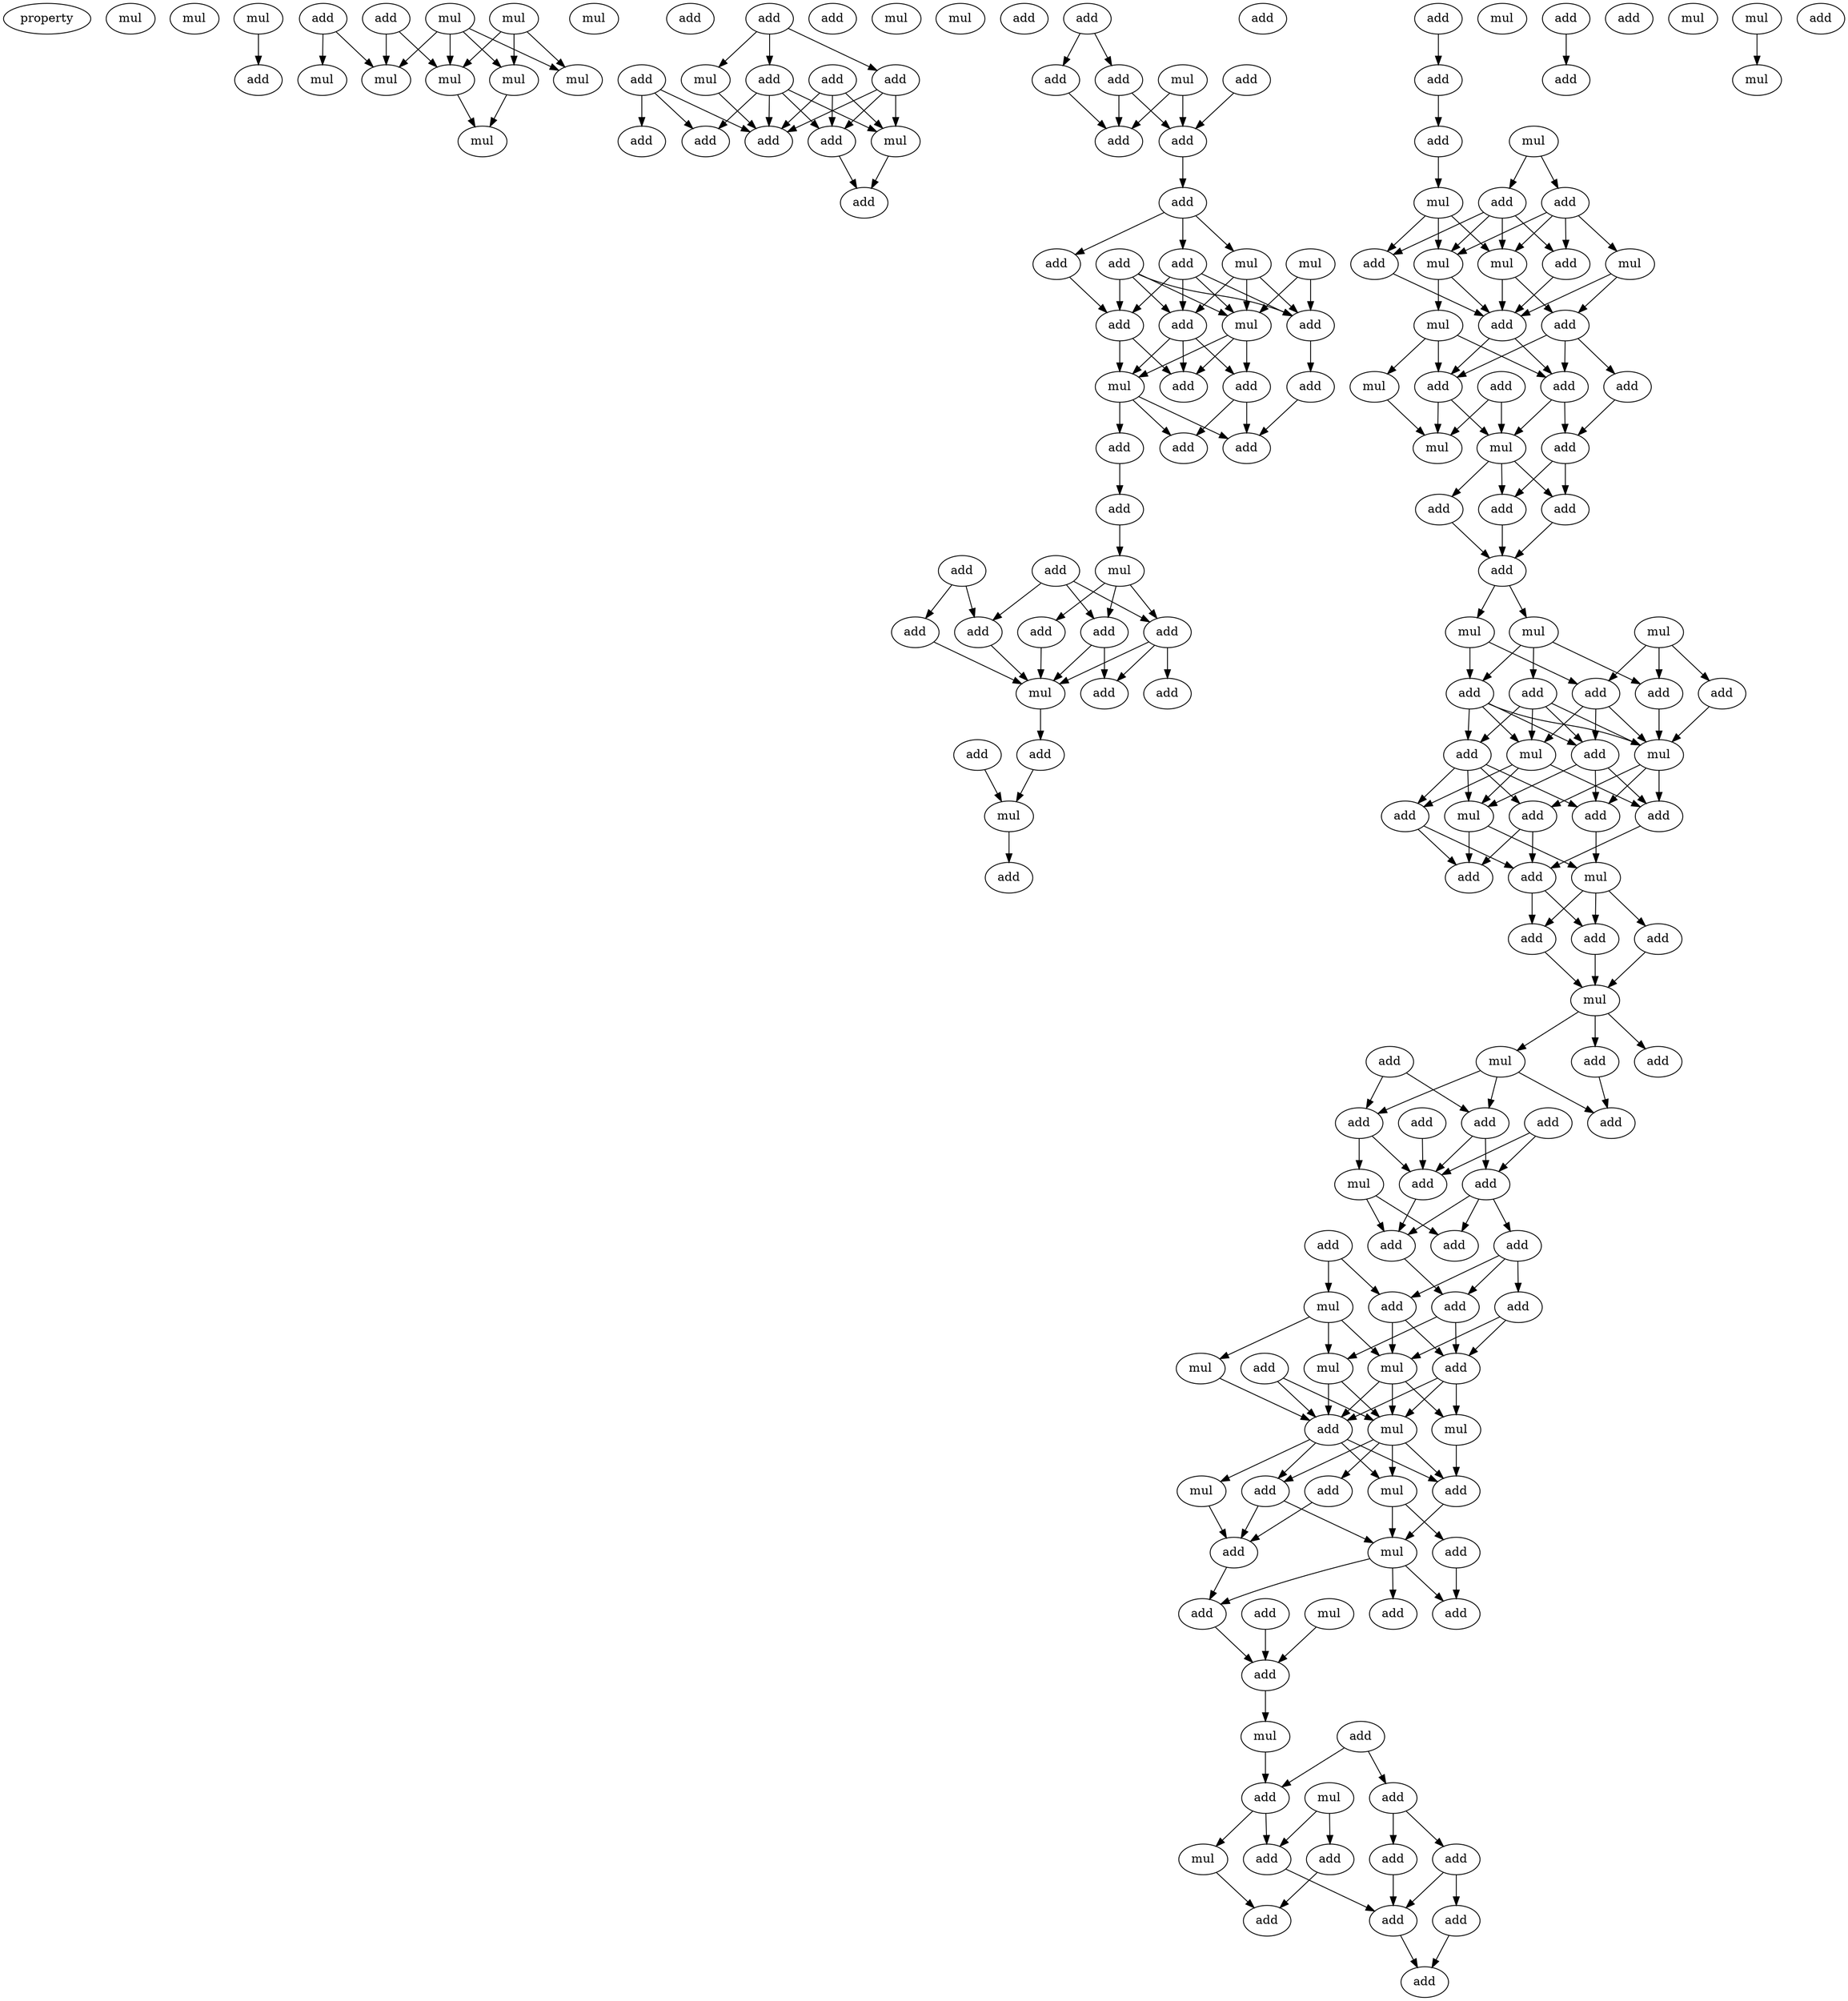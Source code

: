 digraph {
    node [fontcolor=black]
    property [mul=2,lf=1.2]
    0 [ label = mul ];
    1 [ label = mul ];
    2 [ label = mul ];
    3 [ label = add ];
    4 [ label = mul ];
    5 [ label = add ];
    6 [ label = mul ];
    7 [ label = mul ];
    8 [ label = add ];
    9 [ label = mul ];
    10 [ label = mul ];
    11 [ label = mul ];
    12 [ label = mul ];
    13 [ label = mul ];
    14 [ label = mul ];
    15 [ label = add ];
    16 [ label = add ];
    17 [ label = add ];
    18 [ label = add ];
    19 [ label = mul ];
    20 [ label = add ];
    21 [ label = add ];
    22 [ label = add ];
    23 [ label = add ];
    24 [ label = mul ];
    25 [ label = add ];
    26 [ label = add ];
    27 [ label = add ];
    28 [ label = add ];
    29 [ label = mul ];
    30 [ label = mul ];
    31 [ label = add ];
    32 [ label = add ];
    33 [ label = mul ];
    34 [ label = add ];
    35 [ label = add ];
    36 [ label = add ];
    37 [ label = add ];
    38 [ label = add ];
    39 [ label = add ];
    40 [ label = add ];
    41 [ label = mul ];
    42 [ label = add ];
    43 [ label = add ];
    44 [ label = add ];
    45 [ label = mul ];
    46 [ label = add ];
    47 [ label = mul ];
    48 [ label = add ];
    49 [ label = add ];
    50 [ label = add ];
    51 [ label = add ];
    52 [ label = add ];
    53 [ label = mul ];
    54 [ label = add ];
    55 [ label = add ];
    56 [ label = add ];
    57 [ label = add ];
    58 [ label = mul ];
    59 [ label = add ];
    60 [ label = add ];
    61 [ label = add ];
    62 [ label = add ];
    63 [ label = add ];
    64 [ label = add ];
    65 [ label = add ];
    66 [ label = mul ];
    67 [ label = add ];
    68 [ label = add ];
    69 [ label = add ];
    70 [ label = add ];
    71 [ label = mul ];
    72 [ label = add ];
    73 [ label = add ];
    74 [ label = mul ];
    75 [ label = add ];
    76 [ label = mul ];
    77 [ label = add ];
    78 [ label = add ];
    79 [ label = add ];
    80 [ label = mul ];
    81 [ label = mul ];
    82 [ label = mul ];
    83 [ label = add ];
    84 [ label = mul ];
    85 [ label = add ];
    86 [ label = add ];
    87 [ label = mul ];
    88 [ label = add ];
    89 [ label = add ];
    90 [ label = add ];
    91 [ label = mul ];
    92 [ label = add ];
    93 [ label = add ];
    94 [ label = mul ];
    95 [ label = mul ];
    96 [ label = add ];
    97 [ label = add ];
    98 [ label = add ];
    99 [ label = add ];
    100 [ label = add ];
    101 [ label = mul ];
    102 [ label = mul ];
    103 [ label = mul ];
    104 [ label = add ];
    105 [ label = add ];
    106 [ label = add ];
    107 [ label = add ];
    108 [ label = add ];
    109 [ label = mul ];
    110 [ label = add ];
    111 [ label = mul ];
    112 [ label = add ];
    113 [ label = add ];
    114 [ label = add ];
    115 [ label = add ];
    116 [ label = add ];
    117 [ label = mul ];
    118 [ label = add ];
    119 [ label = add ];
    120 [ label = mul ];
    121 [ label = add ];
    122 [ label = add ];
    123 [ label = add ];
    124 [ label = mul ];
    125 [ label = mul ];
    126 [ label = add ];
    127 [ label = add ];
    128 [ label = add ];
    129 [ label = add ];
    130 [ label = add ];
    131 [ label = add ];
    132 [ label = add ];
    133 [ label = add ];
    134 [ label = mul ];
    135 [ label = add ];
    136 [ label = add ];
    137 [ label = add ];
    138 [ label = add ];
    139 [ label = add ];
    140 [ label = add ];
    141 [ label = add ];
    142 [ label = add ];
    143 [ label = mul ];
    144 [ label = add ];
    145 [ label = mul ];
    146 [ label = add ];
    147 [ label = add ];
    148 [ label = mul ];
    149 [ label = mul ];
    150 [ label = add ];
    151 [ label = mul ];
    152 [ label = mul ];
    153 [ label = mul ];
    154 [ label = add ];
    155 [ label = add ];
    156 [ label = add ];
    157 [ label = mul ];
    158 [ label = mul ];
    159 [ label = add ];
    160 [ label = add ];
    161 [ label = add ];
    162 [ label = add ];
    163 [ label = mul ];
    164 [ label = add ];
    165 [ label = add ];
    166 [ label = add ];
    167 [ label = add ];
    168 [ label = mul ];
    169 [ label = add ];
    170 [ label = mul ];
    171 [ label = add ];
    172 [ label = add ];
    173 [ label = add ];
    174 [ label = mul ];
    175 [ label = add ];
    176 [ label = add ];
    177 [ label = add ];
    178 [ label = add ];
    179 [ label = add ];
    180 [ label = add ];
    181 [ label = add ];
    182 [ label = add ];
    183 [ label = mul ];
    184 [ label = mul ];
    185 [ label = mul ];
    186 [ label = add ];
    187 [ label = add ];
    2 -> 3 [ name = 0 ];
    4 -> 11 [ name = 1 ];
    4 -> 12 [ name = 2 ];
    4 -> 13 [ name = 3 ];
    5 -> 9 [ name = 4 ];
    5 -> 10 [ name = 5 ];
    6 -> 9 [ name = 6 ];
    6 -> 11 [ name = 7 ];
    6 -> 12 [ name = 8 ];
    6 -> 13 [ name = 9 ];
    8 -> 9 [ name = 10 ];
    8 -> 12 [ name = 11 ];
    12 -> 14 [ name = 12 ];
    13 -> 14 [ name = 13 ];
    16 -> 17 [ name = 14 ];
    16 -> 19 [ name = 15 ];
    16 -> 20 [ name = 16 ];
    17 -> 22 [ name = 17 ];
    17 -> 23 [ name = 18 ];
    17 -> 24 [ name = 19 ];
    17 -> 25 [ name = 20 ];
    18 -> 22 [ name = 21 ];
    18 -> 25 [ name = 22 ];
    18 -> 26 [ name = 23 ];
    19 -> 22 [ name = 24 ];
    20 -> 22 [ name = 25 ];
    20 -> 23 [ name = 26 ];
    20 -> 24 [ name = 27 ];
    21 -> 22 [ name = 28 ];
    21 -> 23 [ name = 29 ];
    21 -> 24 [ name = 30 ];
    23 -> 27 [ name = 31 ];
    24 -> 27 [ name = 32 ];
    32 -> 34 [ name = 33 ];
    32 -> 36 [ name = 34 ];
    33 -> 37 [ name = 35 ];
    33 -> 38 [ name = 36 ];
    34 -> 37 [ name = 37 ];
    34 -> 38 [ name = 38 ];
    35 -> 38 [ name = 39 ];
    36 -> 37 [ name = 40 ];
    38 -> 40 [ name = 41 ];
    40 -> 43 [ name = 42 ];
    40 -> 44 [ name = 43 ];
    40 -> 45 [ name = 44 ];
    41 -> 46 [ name = 45 ];
    41 -> 47 [ name = 46 ];
    42 -> 46 [ name = 47 ];
    42 -> 47 [ name = 48 ];
    42 -> 48 [ name = 49 ];
    42 -> 49 [ name = 50 ];
    43 -> 48 [ name = 51 ];
    44 -> 46 [ name = 52 ];
    44 -> 47 [ name = 53 ];
    44 -> 48 [ name = 54 ];
    44 -> 49 [ name = 55 ];
    45 -> 46 [ name = 56 ];
    45 -> 47 [ name = 57 ];
    45 -> 49 [ name = 58 ];
    46 -> 50 [ name = 59 ];
    47 -> 51 [ name = 60 ];
    47 -> 52 [ name = 61 ];
    47 -> 53 [ name = 62 ];
    48 -> 52 [ name = 63 ];
    48 -> 53 [ name = 64 ];
    49 -> 51 [ name = 65 ];
    49 -> 52 [ name = 66 ];
    49 -> 53 [ name = 67 ];
    50 -> 54 [ name = 68 ];
    51 -> 54 [ name = 69 ];
    51 -> 56 [ name = 70 ];
    53 -> 54 [ name = 71 ];
    53 -> 55 [ name = 72 ];
    53 -> 56 [ name = 73 ];
    55 -> 57 [ name = 74 ];
    57 -> 58 [ name = 75 ];
    58 -> 62 [ name = 76 ];
    58 -> 63 [ name = 77 ];
    58 -> 65 [ name = 78 ];
    59 -> 61 [ name = 79 ];
    59 -> 64 [ name = 80 ];
    60 -> 63 [ name = 81 ];
    60 -> 64 [ name = 82 ];
    60 -> 65 [ name = 83 ];
    61 -> 66 [ name = 84 ];
    62 -> 66 [ name = 85 ];
    63 -> 66 [ name = 86 ];
    63 -> 68 [ name = 87 ];
    64 -> 66 [ name = 88 ];
    65 -> 66 [ name = 89 ];
    65 -> 67 [ name = 90 ];
    65 -> 68 [ name = 91 ];
    66 -> 70 [ name = 92 ];
    69 -> 71 [ name = 93 ];
    70 -> 71 [ name = 94 ];
    71 -> 73 [ name = 95 ];
    72 -> 75 [ name = 96 ];
    75 -> 77 [ name = 97 ];
    76 -> 78 [ name = 98 ];
    76 -> 79 [ name = 99 ];
    77 -> 80 [ name = 100 ];
    78 -> 82 [ name = 101 ];
    78 -> 83 [ name = 102 ];
    78 -> 84 [ name = 103 ];
    78 -> 85 [ name = 104 ];
    79 -> 81 [ name = 105 ];
    79 -> 82 [ name = 106 ];
    79 -> 83 [ name = 107 ];
    79 -> 84 [ name = 108 ];
    80 -> 82 [ name = 109 ];
    80 -> 84 [ name = 110 ];
    80 -> 85 [ name = 111 ];
    81 -> 86 [ name = 112 ];
    81 -> 88 [ name = 113 ];
    82 -> 86 [ name = 114 ];
    82 -> 88 [ name = 115 ];
    83 -> 86 [ name = 116 ];
    84 -> 86 [ name = 117 ];
    84 -> 87 [ name = 118 ];
    85 -> 86 [ name = 119 ];
    86 -> 89 [ name = 120 ];
    86 -> 93 [ name = 121 ];
    87 -> 89 [ name = 122 ];
    87 -> 91 [ name = 123 ];
    87 -> 93 [ name = 124 ];
    88 -> 89 [ name = 125 ];
    88 -> 92 [ name = 126 ];
    88 -> 93 [ name = 127 ];
    89 -> 94 [ name = 128 ];
    89 -> 95 [ name = 129 ];
    90 -> 94 [ name = 130 ];
    90 -> 95 [ name = 131 ];
    91 -> 95 [ name = 132 ];
    92 -> 96 [ name = 133 ];
    93 -> 94 [ name = 134 ];
    93 -> 96 [ name = 135 ];
    94 -> 97 [ name = 136 ];
    94 -> 98 [ name = 137 ];
    94 -> 99 [ name = 138 ];
    96 -> 97 [ name = 139 ];
    96 -> 99 [ name = 140 ];
    97 -> 100 [ name = 141 ];
    98 -> 100 [ name = 142 ];
    99 -> 100 [ name = 143 ];
    100 -> 101 [ name = 144 ];
    100 -> 103 [ name = 145 ];
    101 -> 105 [ name = 146 ];
    101 -> 107 [ name = 147 ];
    101 -> 108 [ name = 148 ];
    102 -> 104 [ name = 149 ];
    102 -> 105 [ name = 150 ];
    102 -> 106 [ name = 151 ];
    103 -> 104 [ name = 152 ];
    103 -> 107 [ name = 153 ];
    104 -> 109 [ name = 154 ];
    104 -> 111 [ name = 155 ];
    104 -> 112 [ name = 156 ];
    105 -> 111 [ name = 157 ];
    106 -> 111 [ name = 158 ];
    107 -> 109 [ name = 159 ];
    107 -> 110 [ name = 160 ];
    107 -> 111 [ name = 161 ];
    107 -> 112 [ name = 162 ];
    108 -> 109 [ name = 163 ];
    108 -> 110 [ name = 164 ];
    108 -> 111 [ name = 165 ];
    108 -> 112 [ name = 166 ];
    109 -> 114 [ name = 167 ];
    109 -> 115 [ name = 168 ];
    109 -> 117 [ name = 169 ];
    110 -> 113 [ name = 170 ];
    110 -> 114 [ name = 171 ];
    110 -> 116 [ name = 172 ];
    110 -> 117 [ name = 173 ];
    111 -> 113 [ name = 174 ];
    111 -> 115 [ name = 175 ];
    111 -> 116 [ name = 176 ];
    112 -> 113 [ name = 177 ];
    112 -> 115 [ name = 178 ];
    112 -> 117 [ name = 179 ];
    113 -> 120 [ name = 180 ];
    114 -> 118 [ name = 181 ];
    114 -> 119 [ name = 182 ];
    115 -> 119 [ name = 183 ];
    116 -> 118 [ name = 184 ];
    116 -> 119 [ name = 185 ];
    117 -> 118 [ name = 186 ];
    117 -> 120 [ name = 187 ];
    119 -> 122 [ name = 188 ];
    119 -> 123 [ name = 189 ];
    120 -> 121 [ name = 190 ];
    120 -> 122 [ name = 191 ];
    120 -> 123 [ name = 192 ];
    121 -> 124 [ name = 193 ];
    122 -> 124 [ name = 194 ];
    123 -> 124 [ name = 195 ];
    124 -> 125 [ name = 196 ];
    124 -> 126 [ name = 197 ];
    124 -> 127 [ name = 198 ];
    125 -> 129 [ name = 199 ];
    125 -> 131 [ name = 200 ];
    125 -> 133 [ name = 201 ];
    127 -> 131 [ name = 202 ];
    128 -> 129 [ name = 203 ];
    128 -> 133 [ name = 204 ];
    129 -> 134 [ name = 205 ];
    129 -> 135 [ name = 206 ];
    130 -> 135 [ name = 207 ];
    130 -> 136 [ name = 208 ];
    132 -> 135 [ name = 209 ];
    133 -> 135 [ name = 210 ];
    133 -> 136 [ name = 211 ];
    134 -> 138 [ name = 212 ];
    134 -> 139 [ name = 213 ];
    135 -> 138 [ name = 214 ];
    136 -> 138 [ name = 215 ];
    136 -> 139 [ name = 216 ];
    136 -> 140 [ name = 217 ];
    137 -> 142 [ name = 218 ];
    137 -> 143 [ name = 219 ];
    138 -> 141 [ name = 220 ];
    140 -> 141 [ name = 221 ];
    140 -> 142 [ name = 222 ];
    140 -> 144 [ name = 223 ];
    141 -> 146 [ name = 224 ];
    141 -> 148 [ name = 225 ];
    142 -> 145 [ name = 226 ];
    142 -> 146 [ name = 227 ];
    143 -> 145 [ name = 228 ];
    143 -> 148 [ name = 229 ];
    143 -> 149 [ name = 230 ];
    144 -> 145 [ name = 231 ];
    144 -> 146 [ name = 232 ];
    145 -> 150 [ name = 233 ];
    145 -> 151 [ name = 234 ];
    145 -> 152 [ name = 235 ];
    146 -> 150 [ name = 236 ];
    146 -> 151 [ name = 237 ];
    146 -> 152 [ name = 238 ];
    147 -> 150 [ name = 239 ];
    147 -> 152 [ name = 240 ];
    148 -> 150 [ name = 241 ];
    148 -> 152 [ name = 242 ];
    149 -> 150 [ name = 243 ];
    150 -> 153 [ name = 244 ];
    150 -> 154 [ name = 245 ];
    150 -> 156 [ name = 246 ];
    150 -> 157 [ name = 247 ];
    151 -> 156 [ name = 248 ];
    152 -> 153 [ name = 249 ];
    152 -> 154 [ name = 250 ];
    152 -> 155 [ name = 251 ];
    152 -> 156 [ name = 252 ];
    153 -> 158 [ name = 253 ];
    153 -> 160 [ name = 254 ];
    154 -> 158 [ name = 255 ];
    154 -> 159 [ name = 256 ];
    155 -> 159 [ name = 257 ];
    156 -> 158 [ name = 258 ];
    157 -> 159 [ name = 259 ];
    158 -> 161 [ name = 260 ];
    158 -> 164 [ name = 261 ];
    158 -> 165 [ name = 262 ];
    159 -> 161 [ name = 263 ];
    160 -> 165 [ name = 264 ];
    161 -> 166 [ name = 265 ];
    162 -> 166 [ name = 266 ];
    163 -> 166 [ name = 267 ];
    166 -> 168 [ name = 268 ];
    167 -> 169 [ name = 269 ];
    167 -> 171 [ name = 270 ];
    168 -> 171 [ name = 271 ];
    169 -> 172 [ name = 272 ];
    169 -> 173 [ name = 273 ];
    170 -> 175 [ name = 274 ];
    170 -> 176 [ name = 275 ];
    171 -> 174 [ name = 276 ];
    171 -> 176 [ name = 277 ];
    172 -> 178 [ name = 278 ];
    172 -> 179 [ name = 279 ];
    173 -> 178 [ name = 280 ];
    174 -> 177 [ name = 281 ];
    175 -> 177 [ name = 282 ];
    176 -> 178 [ name = 283 ];
    178 -> 180 [ name = 284 ];
    179 -> 180 [ name = 285 ];
    181 -> 186 [ name = 286 ];
    184 -> 185 [ name = 287 ];
}
